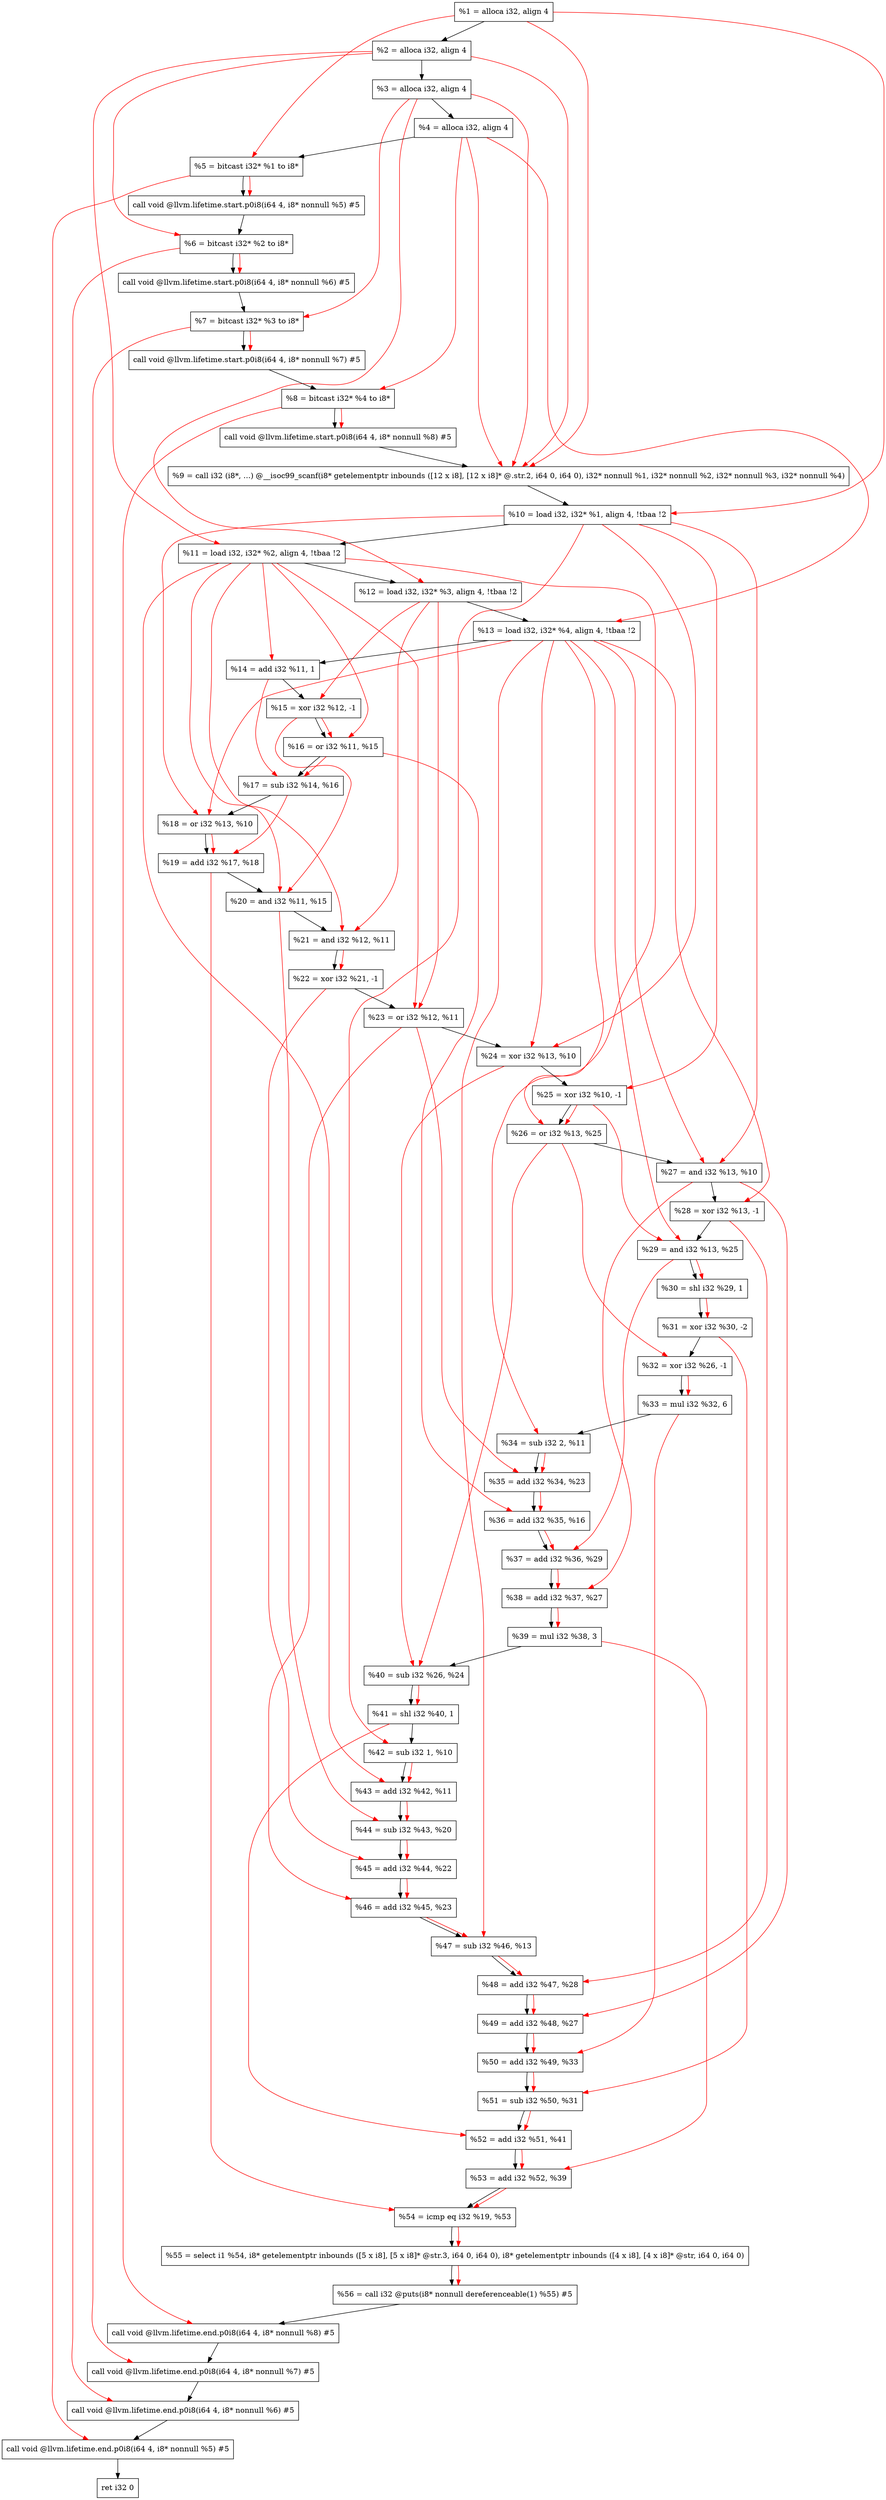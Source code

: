 digraph "DFG for'main' function" {
	Node0x1d45ce8[shape=record, label="  %1 = alloca i32, align 4"];
	Node0x1d45d68[shape=record, label="  %2 = alloca i32, align 4"];
	Node0x1d45df8[shape=record, label="  %3 = alloca i32, align 4"];
	Node0x1d45e58[shape=record, label="  %4 = alloca i32, align 4"];
	Node0x1d45f08[shape=record, label="  %5 = bitcast i32* %1 to i8*"];
	Node0x1d46338[shape=record, label="  call void @llvm.lifetime.start.p0i8(i64 4, i8* nonnull %5) #5"];
	Node0x1d46418[shape=record, label="  %6 = bitcast i32* %2 to i8*"];
	Node0x1d46518[shape=record, label="  call void @llvm.lifetime.start.p0i8(i64 4, i8* nonnull %6) #5"];
	Node0x1d465d8[shape=record, label="  %7 = bitcast i32* %3 to i8*"];
	Node0x1d46688[shape=record, label="  call void @llvm.lifetime.start.p0i8(i64 4, i8* nonnull %7) #5"];
	Node0x1d46748[shape=record, label="  %8 = bitcast i32* %4 to i8*"];
	Node0x1d467f8[shape=record, label="  call void @llvm.lifetime.start.p0i8(i64 4, i8* nonnull %8) #5"];
	Node0x1d40b90[shape=record, label="  %9 = call i32 (i8*, ...) @__isoc99_scanf(i8* getelementptr inbounds ([12 x i8], [12 x i8]* @.str.2, i64 0, i64 0), i32* nonnull %1, i32* nonnull %2, i32* nonnull %3, i32* nonnull %4)"];
	Node0x1d469f8[shape=record, label="  %10 = load i32, i32* %1, align 4, !tbaa !2"];
	Node0x1d47968[shape=record, label="  %11 = load i32, i32* %2, align 4, !tbaa !2"];
	Node0x1d47fd8[shape=record, label="  %12 = load i32, i32* %3, align 4, !tbaa !2"];
	Node0x1d48038[shape=record, label="  %13 = load i32, i32* %4, align 4, !tbaa !2"];
	Node0x1d480b0[shape=record, label="  %14 = add i32 %11, 1"];
	Node0x1d48120[shape=record, label="  %15 = xor i32 %12, -1"];
	Node0x1d48190[shape=record, label="  %16 = or i32 %11, %15"];
	Node0x1d48200[shape=record, label="  %17 = sub i32 %14, %16"];
	Node0x1d48270[shape=record, label="  %18 = or i32 %13, %10"];
	Node0x1d482e0[shape=record, label="  %19 = add i32 %17, %18"];
	Node0x1d48350[shape=record, label="  %20 = and i32 %11, %15"];
	Node0x1d483c0[shape=record, label="  %21 = and i32 %12, %11"];
	Node0x1d48430[shape=record, label="  %22 = xor i32 %21, -1"];
	Node0x1d484a0[shape=record, label="  %23 = or i32 %12, %11"];
	Node0x1d48510[shape=record, label="  %24 = xor i32 %13, %10"];
	Node0x1d48580[shape=record, label="  %25 = xor i32 %10, -1"];
	Node0x1d485f0[shape=record, label="  %26 = or i32 %13, %25"];
	Node0x1d48660[shape=record, label="  %27 = and i32 %13, %10"];
	Node0x1d486d0[shape=record, label="  %28 = xor i32 %13, -1"];
	Node0x1d48740[shape=record, label="  %29 = and i32 %13, %25"];
	Node0x1d487b0[shape=record, label="  %30 = shl i32 %29, 1"];
	Node0x1d48820[shape=record, label="  %31 = xor i32 %30, -2"];
	Node0x1d48890[shape=record, label="  %32 = xor i32 %26, -1"];
	Node0x1d48900[shape=record, label="  %33 = mul i32 %32, 6"];
	Node0x1d489a0[shape=record, label="  %34 = sub i32 2, %11"];
	Node0x1d48a10[shape=record, label="  %35 = add i32 %34, %23"];
	Node0x1d48a80[shape=record, label="  %36 = add i32 %35, %16"];
	Node0x1d48af0[shape=record, label="  %37 = add i32 %36, %29"];
	Node0x1d48b60[shape=record, label="  %38 = add i32 %37, %27"];
	Node0x1d48bd0[shape=record, label="  %39 = mul i32 %38, 3"];
	Node0x1d48c40[shape=record, label="  %40 = sub i32 %26, %24"];
	Node0x1d48cb0[shape=record, label="  %41 = shl i32 %40, 1"];
	Node0x1d48d20[shape=record, label="  %42 = sub i32 1, %10"];
	Node0x1d48d90[shape=record, label="  %43 = add i32 %42, %11"];
	Node0x1d48e00[shape=record, label="  %44 = sub i32 %43, %20"];
	Node0x1d48e70[shape=record, label="  %45 = add i32 %44, %22"];
	Node0x1d48ee0[shape=record, label="  %46 = add i32 %45, %23"];
	Node0x1d48f50[shape=record, label="  %47 = sub i32 %46, %13"];
	Node0x1d48fc0[shape=record, label="  %48 = add i32 %47, %28"];
	Node0x1d49030[shape=record, label="  %49 = add i32 %48, %27"];
	Node0x1d490a0[shape=record, label="  %50 = add i32 %49, %33"];
	Node0x1d49110[shape=record, label="  %51 = sub i32 %50, %31"];
	Node0x1d49180[shape=record, label="  %52 = add i32 %51, %41"];
	Node0x1d491f0[shape=record, label="  %53 = add i32 %52, %39"];
	Node0x1d49260[shape=record, label="  %54 = icmp eq i32 %19, %53"];
	Node0x1ce58b8[shape=record, label="  %55 = select i1 %54, i8* getelementptr inbounds ([5 x i8], [5 x i8]* @str.3, i64 0, i64 0), i8* getelementptr inbounds ([4 x i8], [4 x i8]* @str, i64 0, i64 0)"];
	Node0x1d492f0[shape=record, label="  %56 = call i32 @puts(i8* nonnull dereferenceable(1) %55) #5"];
	Node0x1d49598[shape=record, label="  call void @llvm.lifetime.end.p0i8(i64 4, i8* nonnull %8) #5"];
	Node0x1d496f8[shape=record, label="  call void @llvm.lifetime.end.p0i8(i64 4, i8* nonnull %7) #5"];
	Node0x1d49808[shape=record, label="  call void @llvm.lifetime.end.p0i8(i64 4, i8* nonnull %6) #5"];
	Node0x1d49918[shape=record, label="  call void @llvm.lifetime.end.p0i8(i64 4, i8* nonnull %5) #5"];
	Node0x1d499d8[shape=record, label="  ret i32 0"];
	Node0x1d45ce8 -> Node0x1d45d68;
	Node0x1d45d68 -> Node0x1d45df8;
	Node0x1d45df8 -> Node0x1d45e58;
	Node0x1d45e58 -> Node0x1d45f08;
	Node0x1d45f08 -> Node0x1d46338;
	Node0x1d46338 -> Node0x1d46418;
	Node0x1d46418 -> Node0x1d46518;
	Node0x1d46518 -> Node0x1d465d8;
	Node0x1d465d8 -> Node0x1d46688;
	Node0x1d46688 -> Node0x1d46748;
	Node0x1d46748 -> Node0x1d467f8;
	Node0x1d467f8 -> Node0x1d40b90;
	Node0x1d40b90 -> Node0x1d469f8;
	Node0x1d469f8 -> Node0x1d47968;
	Node0x1d47968 -> Node0x1d47fd8;
	Node0x1d47fd8 -> Node0x1d48038;
	Node0x1d48038 -> Node0x1d480b0;
	Node0x1d480b0 -> Node0x1d48120;
	Node0x1d48120 -> Node0x1d48190;
	Node0x1d48190 -> Node0x1d48200;
	Node0x1d48200 -> Node0x1d48270;
	Node0x1d48270 -> Node0x1d482e0;
	Node0x1d482e0 -> Node0x1d48350;
	Node0x1d48350 -> Node0x1d483c0;
	Node0x1d483c0 -> Node0x1d48430;
	Node0x1d48430 -> Node0x1d484a0;
	Node0x1d484a0 -> Node0x1d48510;
	Node0x1d48510 -> Node0x1d48580;
	Node0x1d48580 -> Node0x1d485f0;
	Node0x1d485f0 -> Node0x1d48660;
	Node0x1d48660 -> Node0x1d486d0;
	Node0x1d486d0 -> Node0x1d48740;
	Node0x1d48740 -> Node0x1d487b0;
	Node0x1d487b0 -> Node0x1d48820;
	Node0x1d48820 -> Node0x1d48890;
	Node0x1d48890 -> Node0x1d48900;
	Node0x1d48900 -> Node0x1d489a0;
	Node0x1d489a0 -> Node0x1d48a10;
	Node0x1d48a10 -> Node0x1d48a80;
	Node0x1d48a80 -> Node0x1d48af0;
	Node0x1d48af0 -> Node0x1d48b60;
	Node0x1d48b60 -> Node0x1d48bd0;
	Node0x1d48bd0 -> Node0x1d48c40;
	Node0x1d48c40 -> Node0x1d48cb0;
	Node0x1d48cb0 -> Node0x1d48d20;
	Node0x1d48d20 -> Node0x1d48d90;
	Node0x1d48d90 -> Node0x1d48e00;
	Node0x1d48e00 -> Node0x1d48e70;
	Node0x1d48e70 -> Node0x1d48ee0;
	Node0x1d48ee0 -> Node0x1d48f50;
	Node0x1d48f50 -> Node0x1d48fc0;
	Node0x1d48fc0 -> Node0x1d49030;
	Node0x1d49030 -> Node0x1d490a0;
	Node0x1d490a0 -> Node0x1d49110;
	Node0x1d49110 -> Node0x1d49180;
	Node0x1d49180 -> Node0x1d491f0;
	Node0x1d491f0 -> Node0x1d49260;
	Node0x1d49260 -> Node0x1ce58b8;
	Node0x1ce58b8 -> Node0x1d492f0;
	Node0x1d492f0 -> Node0x1d49598;
	Node0x1d49598 -> Node0x1d496f8;
	Node0x1d496f8 -> Node0x1d49808;
	Node0x1d49808 -> Node0x1d49918;
	Node0x1d49918 -> Node0x1d499d8;
edge [color=red]
	Node0x1d45ce8 -> Node0x1d45f08;
	Node0x1d45f08 -> Node0x1d46338;
	Node0x1d45d68 -> Node0x1d46418;
	Node0x1d46418 -> Node0x1d46518;
	Node0x1d45df8 -> Node0x1d465d8;
	Node0x1d465d8 -> Node0x1d46688;
	Node0x1d45e58 -> Node0x1d46748;
	Node0x1d46748 -> Node0x1d467f8;
	Node0x1d45ce8 -> Node0x1d40b90;
	Node0x1d45d68 -> Node0x1d40b90;
	Node0x1d45df8 -> Node0x1d40b90;
	Node0x1d45e58 -> Node0x1d40b90;
	Node0x1d45ce8 -> Node0x1d469f8;
	Node0x1d45d68 -> Node0x1d47968;
	Node0x1d45df8 -> Node0x1d47fd8;
	Node0x1d45e58 -> Node0x1d48038;
	Node0x1d47968 -> Node0x1d480b0;
	Node0x1d47fd8 -> Node0x1d48120;
	Node0x1d47968 -> Node0x1d48190;
	Node0x1d48120 -> Node0x1d48190;
	Node0x1d480b0 -> Node0x1d48200;
	Node0x1d48190 -> Node0x1d48200;
	Node0x1d48038 -> Node0x1d48270;
	Node0x1d469f8 -> Node0x1d48270;
	Node0x1d48200 -> Node0x1d482e0;
	Node0x1d48270 -> Node0x1d482e0;
	Node0x1d47968 -> Node0x1d48350;
	Node0x1d48120 -> Node0x1d48350;
	Node0x1d47fd8 -> Node0x1d483c0;
	Node0x1d47968 -> Node0x1d483c0;
	Node0x1d483c0 -> Node0x1d48430;
	Node0x1d47fd8 -> Node0x1d484a0;
	Node0x1d47968 -> Node0x1d484a0;
	Node0x1d48038 -> Node0x1d48510;
	Node0x1d469f8 -> Node0x1d48510;
	Node0x1d469f8 -> Node0x1d48580;
	Node0x1d48038 -> Node0x1d485f0;
	Node0x1d48580 -> Node0x1d485f0;
	Node0x1d48038 -> Node0x1d48660;
	Node0x1d469f8 -> Node0x1d48660;
	Node0x1d48038 -> Node0x1d486d0;
	Node0x1d48038 -> Node0x1d48740;
	Node0x1d48580 -> Node0x1d48740;
	Node0x1d48740 -> Node0x1d487b0;
	Node0x1d487b0 -> Node0x1d48820;
	Node0x1d485f0 -> Node0x1d48890;
	Node0x1d48890 -> Node0x1d48900;
	Node0x1d47968 -> Node0x1d489a0;
	Node0x1d489a0 -> Node0x1d48a10;
	Node0x1d484a0 -> Node0x1d48a10;
	Node0x1d48a10 -> Node0x1d48a80;
	Node0x1d48190 -> Node0x1d48a80;
	Node0x1d48a80 -> Node0x1d48af0;
	Node0x1d48740 -> Node0x1d48af0;
	Node0x1d48af0 -> Node0x1d48b60;
	Node0x1d48660 -> Node0x1d48b60;
	Node0x1d48b60 -> Node0x1d48bd0;
	Node0x1d485f0 -> Node0x1d48c40;
	Node0x1d48510 -> Node0x1d48c40;
	Node0x1d48c40 -> Node0x1d48cb0;
	Node0x1d469f8 -> Node0x1d48d20;
	Node0x1d48d20 -> Node0x1d48d90;
	Node0x1d47968 -> Node0x1d48d90;
	Node0x1d48d90 -> Node0x1d48e00;
	Node0x1d48350 -> Node0x1d48e00;
	Node0x1d48e00 -> Node0x1d48e70;
	Node0x1d48430 -> Node0x1d48e70;
	Node0x1d48e70 -> Node0x1d48ee0;
	Node0x1d484a0 -> Node0x1d48ee0;
	Node0x1d48ee0 -> Node0x1d48f50;
	Node0x1d48038 -> Node0x1d48f50;
	Node0x1d48f50 -> Node0x1d48fc0;
	Node0x1d486d0 -> Node0x1d48fc0;
	Node0x1d48fc0 -> Node0x1d49030;
	Node0x1d48660 -> Node0x1d49030;
	Node0x1d49030 -> Node0x1d490a0;
	Node0x1d48900 -> Node0x1d490a0;
	Node0x1d490a0 -> Node0x1d49110;
	Node0x1d48820 -> Node0x1d49110;
	Node0x1d49110 -> Node0x1d49180;
	Node0x1d48cb0 -> Node0x1d49180;
	Node0x1d49180 -> Node0x1d491f0;
	Node0x1d48bd0 -> Node0x1d491f0;
	Node0x1d482e0 -> Node0x1d49260;
	Node0x1d491f0 -> Node0x1d49260;
	Node0x1d49260 -> Node0x1ce58b8;
	Node0x1ce58b8 -> Node0x1d492f0;
	Node0x1d46748 -> Node0x1d49598;
	Node0x1d465d8 -> Node0x1d496f8;
	Node0x1d46418 -> Node0x1d49808;
	Node0x1d45f08 -> Node0x1d49918;
}
